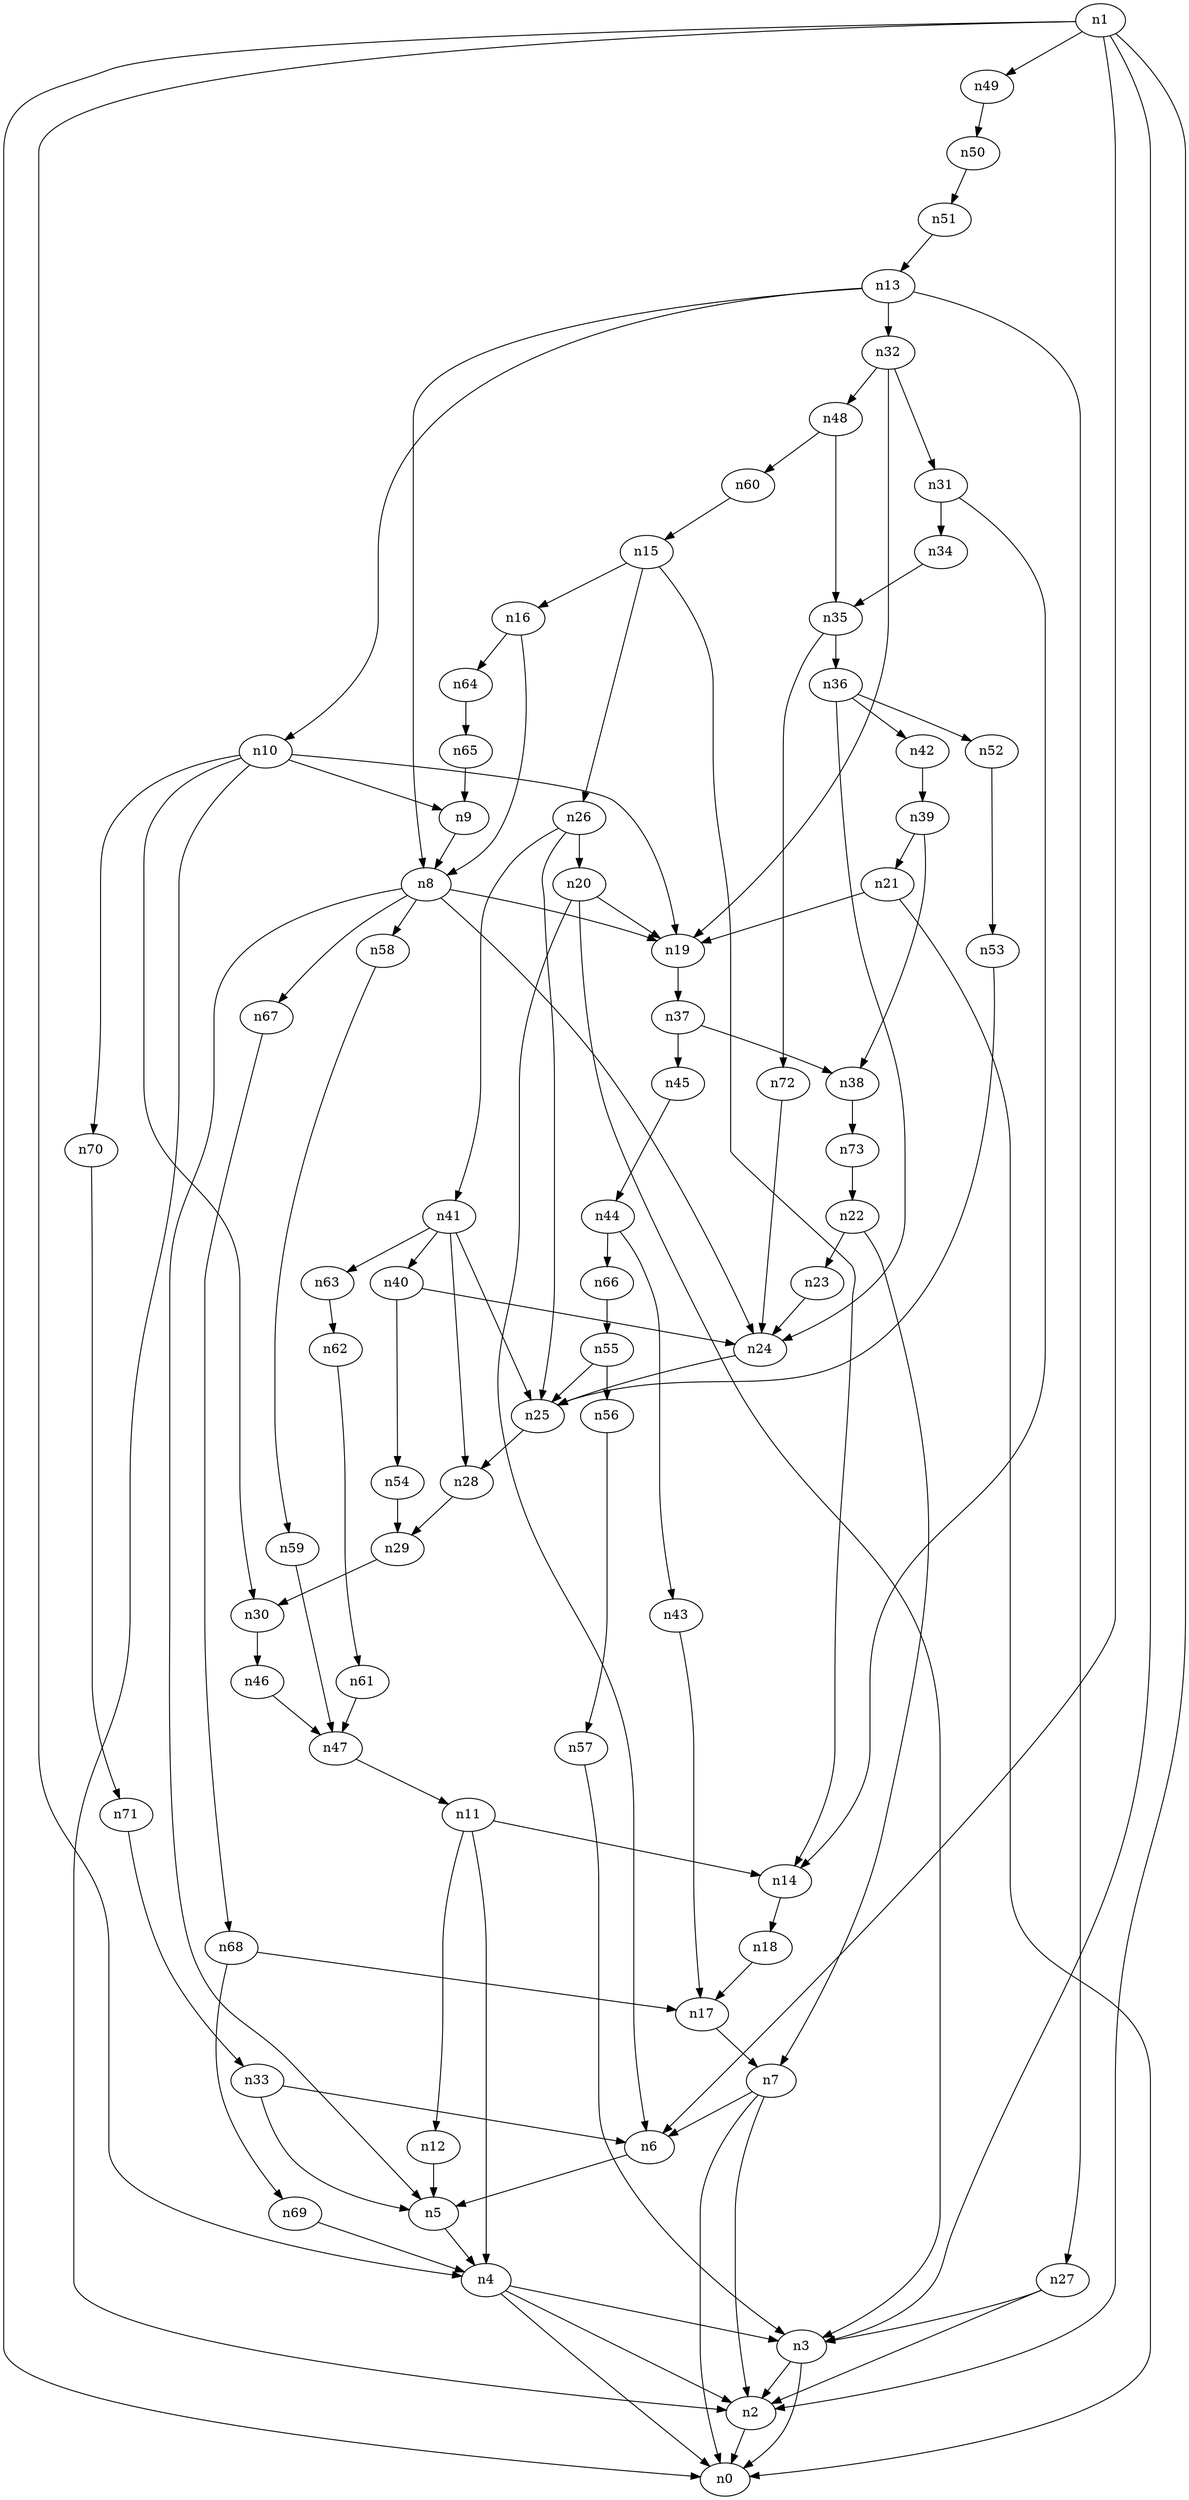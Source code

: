digraph G {
	n1 -> n0	 [_graphml_id=e0];
	n1 -> n2	 [_graphml_id=e1];
	n1 -> n3	 [_graphml_id=e6];
	n1 -> n4	 [_graphml_id=e9];
	n1 -> n6	 [_graphml_id=e12];
	n1 -> n49	 [_graphml_id=e81];
	n2 -> n0	 [_graphml_id=e5];
	n3 -> n0	 [_graphml_id=e8];
	n3 -> n2	 [_graphml_id=e2];
	n4 -> n0	 [_graphml_id=e4];
	n4 -> n2	 [_graphml_id=e7];
	n4 -> n3	 [_graphml_id=e3];
	n5 -> n4	 [_graphml_id=e10];
	n6 -> n5	 [_graphml_id=e11];
	n7 -> n0	 [_graphml_id=e14];
	n7 -> n2	 [_graphml_id=e13];
	n7 -> n6	 [_graphml_id=e15];
	n8 -> n5	 [_graphml_id=e16];
	n8 -> n19	 [_graphml_id=e32];
	n8 -> n24	 [_graphml_id=e40];
	n8 -> n58	 [_graphml_id=e95];
	n8 -> n67	 [_graphml_id=e111];
	n9 -> n8	 [_graphml_id=e17];
	n10 -> n2	 [_graphml_id=e19];
	n10 -> n9	 [_graphml_id=e18];
	n10 -> n19	 [_graphml_id=e100];
	n10 -> n30	 [_graphml_id=e50];
	n10 -> n70	 [_graphml_id=e115];
	n11 -> n4	 [_graphml_id=e20];
	n11 -> n12	 [_graphml_id=e21];
	n11 -> n14	 [_graphml_id=e25];
	n12 -> n5	 [_graphml_id=e22];
	n13 -> n8	 [_graphml_id=e24];
	n13 -> n10	 [_graphml_id=e23];
	n13 -> n27	 [_graphml_id=e44];
	n13 -> n32	 [_graphml_id=e53];
	n14 -> n18	 [_graphml_id=e31];
	n15 -> n14	 [_graphml_id=e26];
	n15 -> n16	 [_graphml_id=e27];
	n15 -> n26	 [_graphml_id=e46];
	n16 -> n8	 [_graphml_id=e28];
	n16 -> n64	 [_graphml_id=e105];
	n17 -> n7	 [_graphml_id=e29];
	n18 -> n17	 [_graphml_id=e30];
	n19 -> n37	 [_graphml_id=e61];
	n20 -> n3	 [_graphml_id=e90];
	n20 -> n6	 [_graphml_id=e34];
	n20 -> n19	 [_graphml_id=e33];
	n21 -> n0	 [_graphml_id=e35];
	n21 -> n19	 [_graphml_id=e36];
	n22 -> n7	 [_graphml_id=e37];
	n22 -> n23	 [_graphml_id=e38];
	n23 -> n24	 [_graphml_id=e39];
	n24 -> n25	 [_graphml_id=e41];
	n25 -> n28	 [_graphml_id=e47];
	n26 -> n20	 [_graphml_id=e43];
	n26 -> n25	 [_graphml_id=e42];
	n26 -> n41	 [_graphml_id=e110];
	n27 -> n2	 [_graphml_id=e70];
	n27 -> n3	 [_graphml_id=e45];
	n28 -> n29	 [_graphml_id=e48];
	n29 -> n30	 [_graphml_id=e49];
	n30 -> n46	 [_graphml_id=e75];
	n31 -> n14	 [_graphml_id=e51];
	n31 -> n34	 [_graphml_id=e57];
	n32 -> n19	 [_graphml_id=e56];
	n32 -> n31	 [_graphml_id=e52];
	n32 -> n48	 [_graphml_id=e79];
	n33 -> n5	 [_graphml_id=e55];
	n33 -> n6	 [_graphml_id=e54];
	n34 -> n35	 [_graphml_id=e58];
	n35 -> n36	 [_graphml_id=e59];
	n35 -> n72	 [_graphml_id=e118];
	n36 -> n24	 [_graphml_id=e60];
	n36 -> n42	 [_graphml_id=e69];
	n36 -> n52	 [_graphml_id=e85];
	n37 -> n38	 [_graphml_id=e62];
	n37 -> n45	 [_graphml_id=e74];
	n38 -> n73	 [_graphml_id=e122];
	n39 -> n21	 [_graphml_id=e64];
	n39 -> n38	 [_graphml_id=e63];
	n40 -> n24	 [_graphml_id=e65];
	n40 -> n54	 [_graphml_id=e89];
	n41 -> n25	 [_graphml_id=e67];
	n41 -> n28	 [_graphml_id=e80];
	n41 -> n40	 [_graphml_id=e66];
	n41 -> n63	 [_graphml_id=e104];
	n42 -> n39	 [_graphml_id=e68];
	n43 -> n17	 [_graphml_id=e71];
	n44 -> n43	 [_graphml_id=e72];
	n44 -> n66	 [_graphml_id=e109];
	n45 -> n44	 [_graphml_id=e73];
	n46 -> n47	 [_graphml_id=e76];
	n47 -> n11	 [_graphml_id=e77];
	n48 -> n35	 [_graphml_id=e78];
	n48 -> n60	 [_graphml_id=e99];
	n49 -> n50	 [_graphml_id=e82];
	n50 -> n51	 [_graphml_id=e83];
	n51 -> n13	 [_graphml_id=e84];
	n52 -> n53	 [_graphml_id=e86];
	n53 -> n25	 [_graphml_id=e87];
	n54 -> n29	 [_graphml_id=e88];
	n55 -> n25	 [_graphml_id=e91];
	n55 -> n56	 [_graphml_id=e92];
	n56 -> n57	 [_graphml_id=e93];
	n57 -> n3	 [_graphml_id=e94];
	n58 -> n59	 [_graphml_id=e96];
	n59 -> n47	 [_graphml_id=e97];
	n60 -> n15	 [_graphml_id=e98];
	n61 -> n47	 [_graphml_id=e101];
	n62 -> n61	 [_graphml_id=e102];
	n63 -> n62	 [_graphml_id=e103];
	n64 -> n65	 [_graphml_id=e106];
	n65 -> n9	 [_graphml_id=e107];
	n66 -> n55	 [_graphml_id=e108];
	n67 -> n68	 [_graphml_id=e112];
	n68 -> n17	 [_graphml_id=e120];
	n68 -> n69	 [_graphml_id=e113];
	n69 -> n4	 [_graphml_id=e114];
	n70 -> n71	 [_graphml_id=e116];
	n71 -> n33	 [_graphml_id=e117];
	n72 -> n24	 [_graphml_id=e119];
	n73 -> n22	 [_graphml_id=e121];
}
